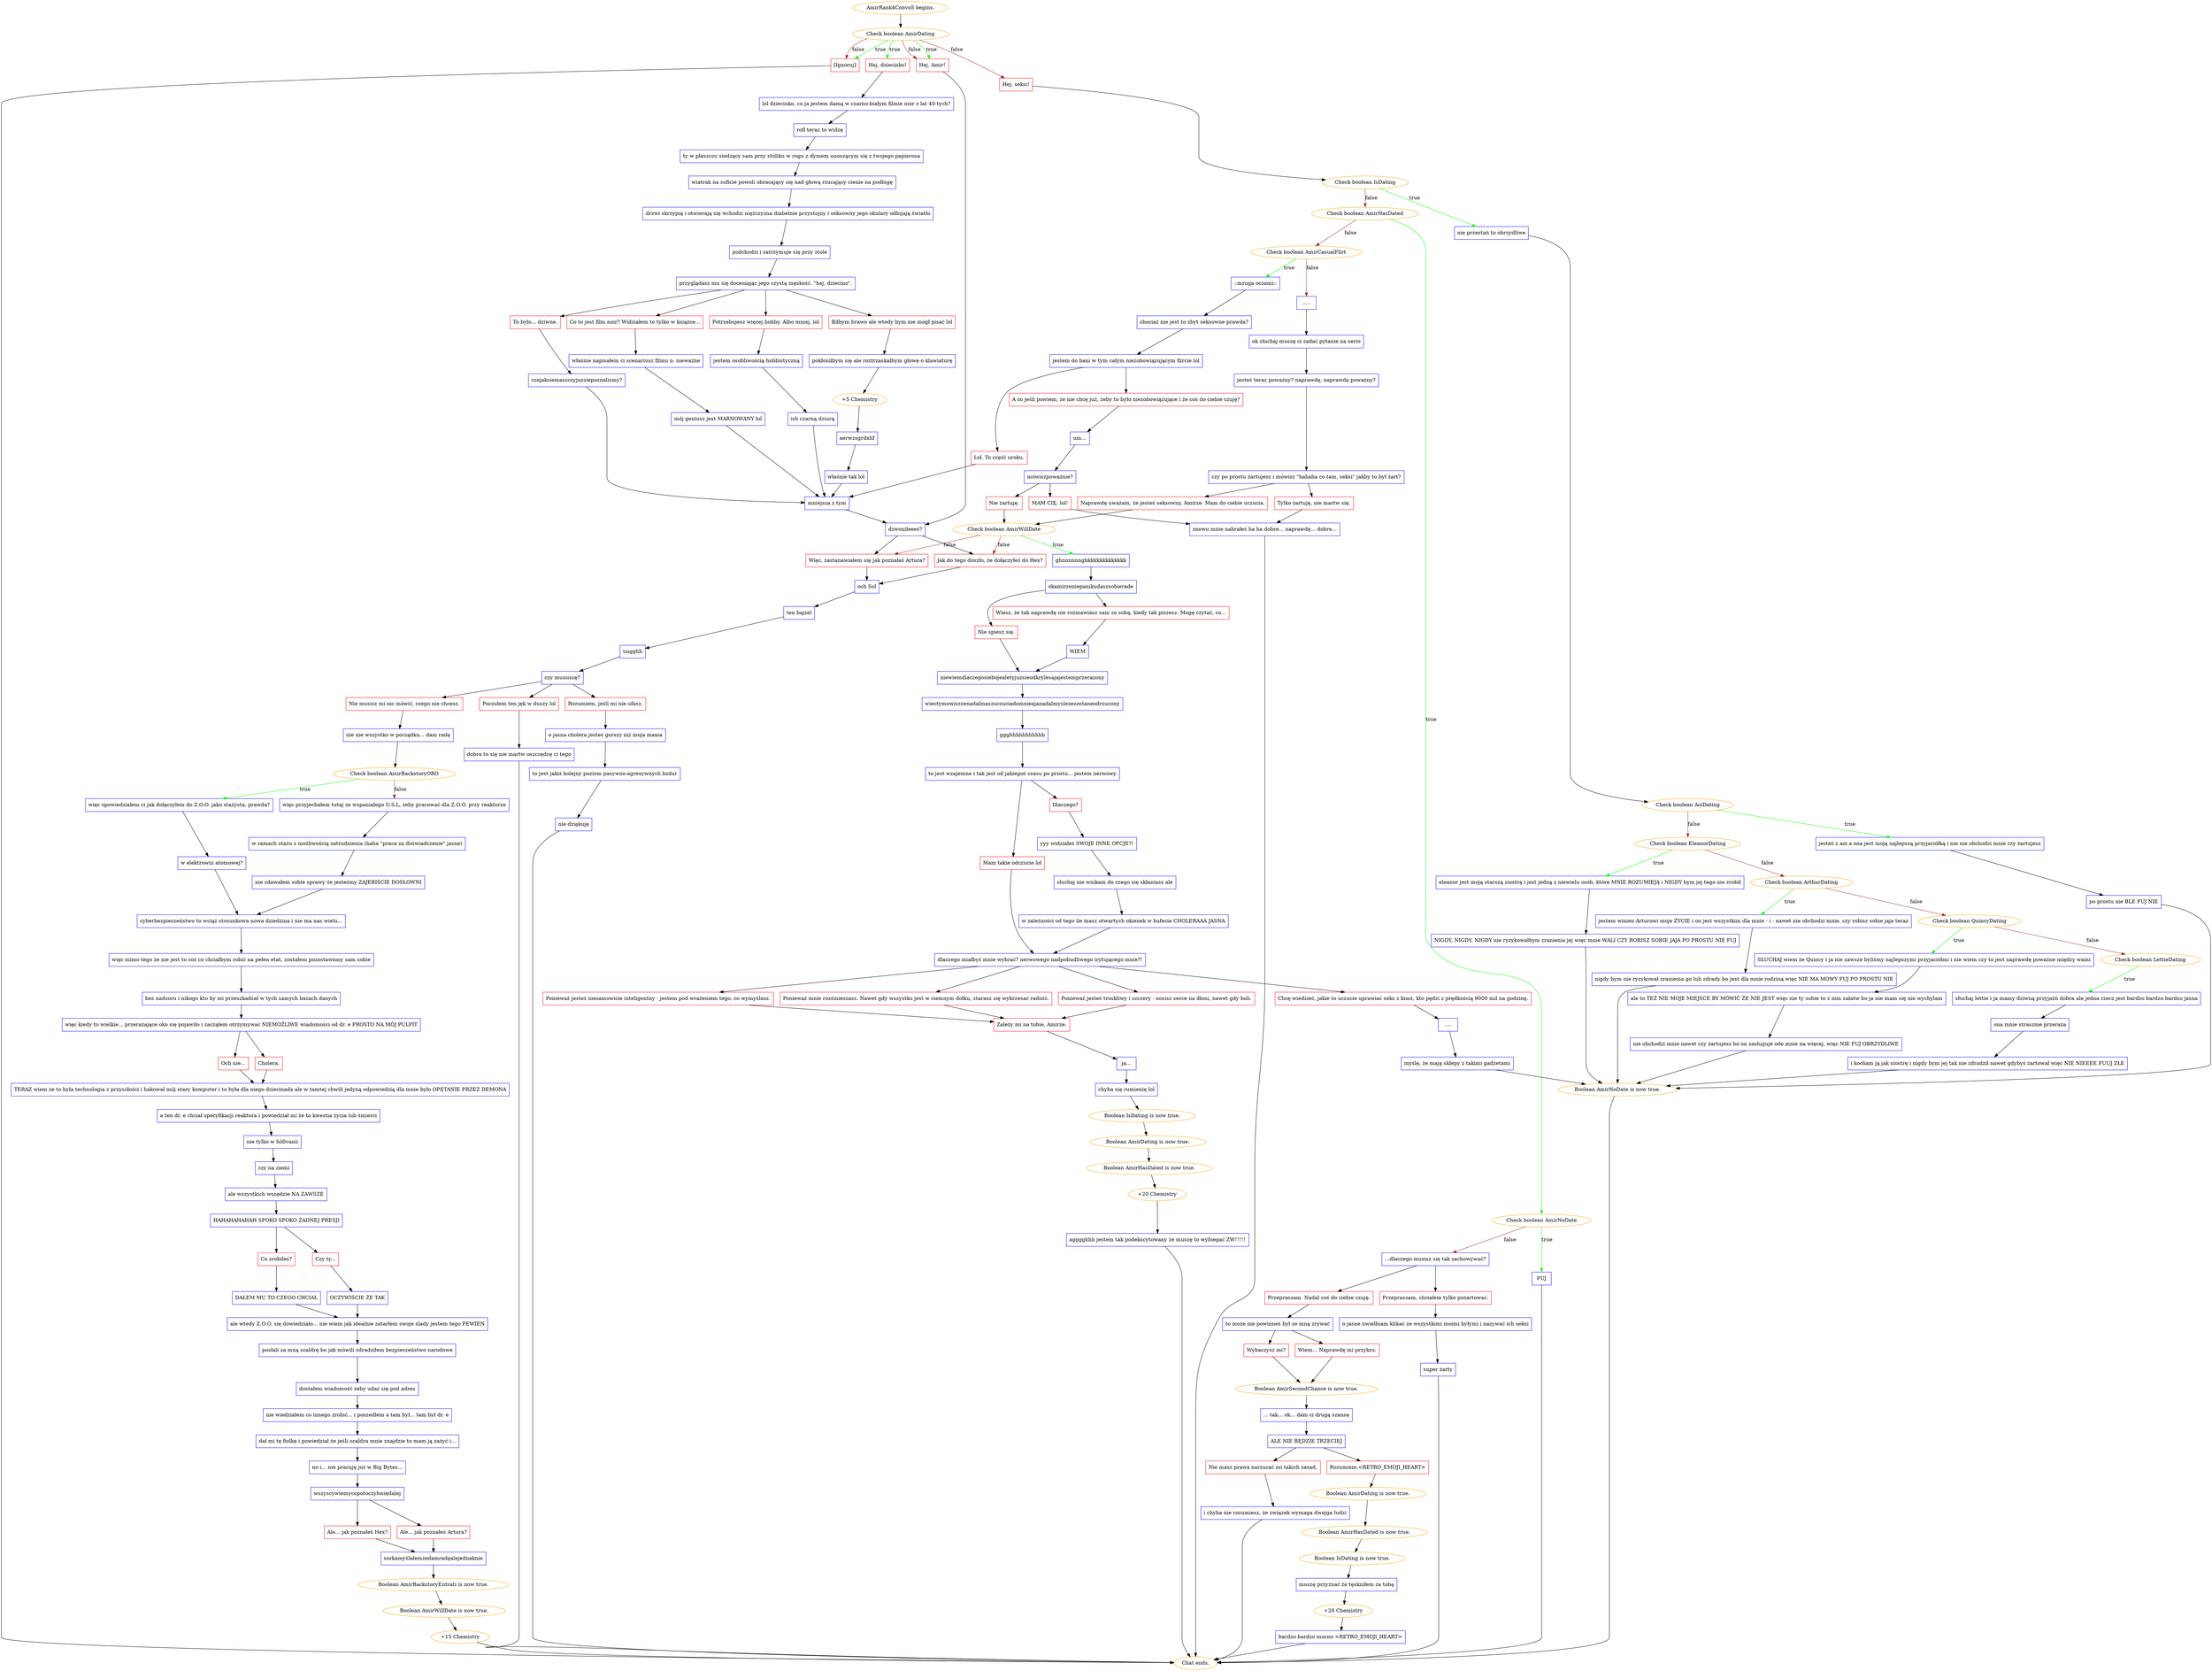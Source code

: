 digraph {
	"AmirRank4Convo5 begins." [color=orange];
		"AmirRank4Convo5 begins." -> j1041127430;
	j1041127430 [label="Check boolean AmirDating",color=orange];
		j1041127430 -> j3547117887 [label=true,color=green];
		j1041127430 -> j4061204167 [label=true,color=green];
		j1041127430 -> j55864783 [label=true,color=green];
		j1041127430 -> j1566290303 [label=false,color=brown];
		j1041127430 -> j4061204167 [label=false,color=brown];
		j1041127430 -> j55864783 [label=false,color=brown];
	j3547117887 [label="Hej, dziecinko!",shape=box,color=red];
		j3547117887 -> j990729651;
	j4061204167 [label="Hej, Amir!",shape=box,color=red];
		j4061204167 -> j4242096926;
	j55864783 [label="[Ignoruj]",shape=box,color=red];
		j55864783 -> "Chat ends.";
	j1566290303 [label="Hej, seksi!",shape=box,color=red];
		j1566290303 -> j1285885712;
	j990729651 [label="lol dziecinko, co ja jestem damą w czarno-białym filmie noir z lat 40-tych?",shape=box,color=blue];
		j990729651 -> j1283527981;
	j4242096926 [label="dzwoniłeeeś?",shape=box,color=blue];
		j4242096926 -> j353634123;
		j4242096926 -> j2967619369;
	"Chat ends." [color=orange];
	j1285885712 [label="Check boolean IsDating",color=orange];
		j1285885712 -> j970184559 [label=true,color=green];
		j1285885712 -> j1466932226 [label=false,color=brown];
	j1283527981 [label="rofl teraz to widzę",shape=box,color=blue];
		j1283527981 -> j3522098486;
	j353634123 [label="Jak do tego doszło, że dołączyłeś do Hex?",shape=box,color=red];
		j353634123 -> j3906653489;
	j2967619369 [label="Więc, zastanawiałem się jak poznałaś Artura?",shape=box,color=red];
		j2967619369 -> j3906653489;
	j970184559 [label="nie przestań to obrzydliwe",shape=box,color=blue];
		j970184559 -> j2194901993;
	j1466932226 [label="Check boolean AmirHasDated",color=orange];
		j1466932226 -> j2389968274 [label=true,color=green];
		j1466932226 -> j4212409289 [label=false,color=brown];
	j3522098486 [label="ty w płaszczu siedzący sam przy stoliku w rogu z dymem unoszącym się z twojego papierosa",shape=box,color=blue];
		j3522098486 -> j2564563337;
	j3906653489 [label="och Sol",shape=box,color=blue];
		j3906653489 -> j2062418348;
	j2194901993 [label="Check boolean AoiDating",color=orange];
		j2194901993 -> j2729469706 [label=true,color=green];
		j2194901993 -> j270986833 [label=false,color=brown];
	j2389968274 [label="Check boolean AmirNoDate",color=orange];
		j2389968274 -> j2650341898 [label=true,color=green];
		j2389968274 -> j735125030 [label=false,color=brown];
	j4212409289 [label="Check boolean AmirCasualFlirt",color=orange];
		j4212409289 -> j1594124400 [label=true,color=green];
		j4212409289 -> j3674948448 [label=false,color=brown];
	j2564563337 [label="wiatrak na suficie powoli obracający się nad głową rzucający cienie na podłogę",shape=box,color=blue];
		j2564563337 -> j3535897388;
	j2062418348 [label="ten bajzel",shape=box,color=blue];
		j2062418348 -> j4159275822;
	j2729469706 [label="jesteś z aoi a ona jest moją najlepszą przyjaciółką i nie nie obchodzi mnie czy żartujesz",shape=box,color=blue];
		j2729469706 -> j2253699299;
	j270986833 [label="Check boolean EleanorDating",color=orange];
		j270986833 -> j864662431 [label=true,color=green];
		j270986833 -> j248580380 [label=false,color=brown];
	j2650341898 [label="FUJ",shape=box,color=blue];
		j2650341898 -> "Chat ends.";
	j735125030 [label="...dlaczego musisz się tak zachowywać?",shape=box,color=blue];
		j735125030 -> j2539558644;
		j735125030 -> j2827126835;
	j1594124400 [label="::mruga oczami::",shape=box,color=blue];
		j1594124400 -> j3352993239;
	j3674948448 [label=".....",shape=box,color=blue];
		j3674948448 -> j949509927;
	j3535897388 [label="drzwi skrzypią i otwierają się wchodzi mężczyzna diabelnie przystojny i seksowny jego okulary odbijają światło",shape=box,color=blue];
		j3535897388 -> j2078775248;
	j4159275822 [label="uugghh",shape=box,color=blue];
		j4159275822 -> j1501664450;
	j2253699299 [label="po prostu nie BLE FUJ NIE",shape=box,color=blue];
		j2253699299 -> j2322051913;
	j864662431 [label="eleanor jest moją starszą siostrą i jest jedną z niewielu osób, które MNIE ROZUMIEJĄ i NIGDY bym jej tego nie zrobił",shape=box,color=blue];
		j864662431 -> j1136899703;
	j248580380 [label="Check boolean ArthurDating",color=orange];
		j248580380 -> j3432984801 [label=true,color=green];
		j248580380 -> j2042435166 [label=false,color=brown];
	j2539558644 [label="Przepraszam. Nadal coś do ciebie czuję.",shape=box,color=red];
		j2539558644 -> j669602342;
	j2827126835 [label="Przepraszam, chciałem tylko pożartować.",shape=box,color=red];
		j2827126835 -> j1177323183;
	j3352993239 [label="chociaż nie jest to zbyt seksowne prawda?",shape=box,color=blue];
		j3352993239 -> j2153653195;
	j949509927 [label="ok słuchaj muszę ci zadać pytanie na serio",shape=box,color=blue];
		j949509927 -> j1926909092;
	j2078775248 [label="podchodzi i zatrzymuje się przy stole",shape=box,color=blue];
		j2078775248 -> j3629976182;
	j1501664450 [label="czy muuuszę?",shape=box,color=blue];
		j1501664450 -> j1582422413;
		j1501664450 -> j498702732;
		j1501664450 -> j631748048;
	j2322051913 [label="Boolean AmirNoDate is now true.",color=orange];
		j2322051913 -> "Chat ends.";
	j1136899703 [label="NIGDY, NIGDY, NIGDY nie ryzykowałbym zranienia jej więc mnie WALI CZY ROBISZ SOBIE JAJA PO PROSTU NIE FUJ",shape=box,color=blue];
		j1136899703 -> j2322051913;
	j3432984801 [label="jestem winien Arturowi moje ŻYCIE i on jest wszystkim dla mnie - i - nawet nie obchodzi mnie, czy robisz sobie jaja teraz",shape=box,color=blue];
		j3432984801 -> j2793943212;
	j2042435166 [label="Check boolean QuincyDating",color=orange];
		j2042435166 -> j4094295783 [label=true,color=green];
		j2042435166 -> j1355762945 [label=false,color=brown];
	j669602342 [label="to może nie powinneś był ze mną zrywać",shape=box,color=blue];
		j669602342 -> j1828751409;
		j669602342 -> j3677687877;
	j1177323183 [label="o jasne uwielbiam klikać ze wszystkimi moimi byłymi i nazywać ich seksi",shape=box,color=blue];
		j1177323183 -> j1790888630;
	j2153653195 [label="jestem do bani w tym całym niezobowiązującym flircie lol",shape=box,color=blue];
		j2153653195 -> j2742344340;
		j2153653195 -> j498684374;
	j1926909092 [label="jesteś teraz poważny? naprawdę, naprawdę poważny?",shape=box,color=blue];
		j1926909092 -> j3755792317;
	j3629976182 [label="przyglądasz mu się doceniając jego czystą męskość. \"hej, dziecino\".",shape=box,color=blue];
		j3629976182 -> j3580030027;
		j3629976182 -> j294835032;
		j3629976182 -> j2137115651;
		j3629976182 -> j2873989533;
	j1582422413 [label="Rozumiem, jeśli mi nie ufasz.",shape=box,color=red];
		j1582422413 -> j728674664;
	j498702732 [label="Nie musisz mi nic mówić, czego nie chcesz.",shape=box,color=red];
		j498702732 -> j975104920;
	j631748048 [label="Poczułem ten jęk w duszy lol",shape=box,color=red];
		j631748048 -> j2496037916;
	j2793943212 [label="nigdy bym nie ryzykował zranienia go lub zdrady bo jest dla mnie rodziną więc NIE MA MOWY FUJ PO PROSTU NIE",shape=box,color=blue];
		j2793943212 -> j2322051913;
	j4094295783 [label="SŁUCHAJ wiem że Quincy i ja nie zawsze byliśmy najlepszymi przyjaciółmi i nie wiem czy to jest naprawdę poważne między wami",shape=box,color=blue];
		j4094295783 -> j1899215146;
	j1355762945 [label="Check boolean LettieDating",color=orange];
		j1355762945 -> j3182984578 [label=true,color=green];
	j1828751409 [label="Wiem... Naprawdę mi przykro.",shape=box,color=red];
		j1828751409 -> j3337200463;
	j3677687877 [label="Wybaczysz mi?",shape=box,color=red];
		j3677687877 -> j3337200463;
	j1790888630 [label="super żarty",shape=box,color=blue];
		j1790888630 -> "Chat ends.";
	j2742344340 [label="Lol. To część uroku.",shape=box,color=red];
		j2742344340 -> j2330747449;
	j498684374 [label="A co jeśli powiem, że nie chcę już, żeby to było niezobowiązujące i że coś do ciebie czuję?",shape=box,color=red];
		j498684374 -> j1709947636;
	j3755792317 [label="czy po prostu żartujesz i mówisz \"hahaha co tam, seksi\" jakby to był żart?",shape=box,color=blue];
		j3755792317 -> j967652599;
		j3755792317 -> j3271702157;
	j3580030027 [label="Co to jest film noir? Widziałem to tylko w książce...",shape=box,color=red];
		j3580030027 -> j4028666332;
	j294835032 [label="Potrzebujesz więcej hobby. Albo mniej. lol",shape=box,color=red];
		j294835032 -> j314507099;
	j2137115651 [label="Biłbym brawo ale wtedy bym nie mógł pisać lol",shape=box,color=red];
		j2137115651 -> j3099438898;
	j2873989533 [label="To było... dziwne.",shape=box,color=red];
		j2873989533 -> j2141356228;
	j728674664 [label="o jasna cholera jesteś gorszy niż moja mama",shape=box,color=blue];
		j728674664 -> j1434083856;
	j975104920 [label="nie nie wszystko w porządku... dam radę",shape=box,color=blue];
		j975104920 -> j3897178294;
	j2496037916 [label="dobra to się nie martw oszczędzę ci tego",shape=box,color=blue];
		j2496037916 -> "Chat ends.";
	j1899215146 [label="ale to TEŻ NIE MOJE MIEJSCE BY MÓWIĆ ŻE NIE JEST więc nie ty sobie to z nim załatw bo ja nie mam się nie wychylam",shape=box,color=blue];
		j1899215146 -> j1483735284;
	j3182984578 [label="słuchaj lettie i ja mamy dziwną przyjaźń dobra ale jedna rzecz jest bardzo bardzo bardzo jasna",shape=box,color=blue];
		j3182984578 -> j1732781181;
	j3337200463 [label="Boolean AmirSecondChance is now true.",color=orange];
		j3337200463 -> j3986848988;
	j2330747449 [label="mniejsza z tym",shape=box,color=blue];
		j2330747449 -> j4242096926;
	j1709947636 [label="um...",shape=box,color=blue];
		j1709947636 -> j3867824557;
	j967652599 [label="Naprawdę uważam, że jesteś seksowny, Amirze. Mam do ciebie uczucia.",shape=box,color=red];
		j967652599 -> j1750762052;
	j3271702157 [label="Tylko żartuję, nie martw się.",shape=box,color=red];
		j3271702157 -> j2948205635;
	j4028666332 [label="właśnie napisałem ci scenariusz filmu n- nieważne",shape=box,color=blue];
		j4028666332 -> j3149779486;
	j314507099 [label="jestem osobliwością hobbistyczną",shape=box,color=blue];
		j314507099 -> j2770668425;
	j3099438898 [label="pokłoniłbym się ale roztrzaskałbym głowę o klawiaturę",shape=box,color=blue];
		j3099438898 -> j403590717;
	j2141356228 [label="czejaksiemaszczyjuzsiepoznalismy?",shape=box,color=blue];
		j2141356228 -> j2330747449;
	j1434083856 [label="to jest jakiś kolejny poziom pasywno-agresywnych bzdur",shape=box,color=blue];
		j1434083856 -> j655945303;
	j3897178294 [label="Check boolean AmirBackstoryORO",color=orange];
		j3897178294 -> j2265636029 [label=true,color=green];
		j3897178294 -> j4275012639 [label=false,color=brown];
	j1483735284 [label="nie obchodzi mnie nawet czy żartujesz bo on zasługuje ode mnie na więcej, więc NIE FUJ OBRZYDLIWE",shape=box,color=blue];
		j1483735284 -> j2322051913;
	j1732781181 [label="ona mnie strasznie przeraża",shape=box,color=blue];
		j1732781181 -> j1665777250;
	j3986848988 [label="... tak... ok... dam ci drugą szansę",shape=box,color=blue];
		j3986848988 -> j1524914448;
	j3867824557 [label="mówiszpoważnie?",shape=box,color=blue];
		j3867824557 -> j2433014298;
		j3867824557 -> j713910818;
	j1750762052 [label="Check boolean AmirWillDate",color=orange];
		j1750762052 -> j1749422106 [label=true,color=green];
		j1750762052 -> j353634123 [label=false,color=brown];
		j1750762052 -> j2967619369 [label=false,color=brown];
	j2948205635 [label="znowu mnie nabrałeś ha ha dobre... naprawdę... dobre...",shape=box,color=blue];
		j2948205635 -> "Chat ends.";
	j3149779486 [label="mój geniusz jest MARNOWANY lol",shape=box,color=blue];
		j3149779486 -> j2330747449;
	j2770668425 [label="ich czarną dziurą",shape=box,color=blue];
		j2770668425 -> j2330747449;
	j403590717 [label="+5 Chemistry",color=orange];
		j403590717 -> j927058151;
	j655945303 [label="nie dziękuję",shape=box,color=blue];
		j655945303 -> "Chat ends.";
	j2265636029 [label="więc opowiedziałem ci jak dołączyłem do Z.O.O. jako stażysta, prawda?",shape=box,color=blue];
		j2265636029 -> j3194466147;
	j4275012639 [label="więc przyjechałem tutaj ze wspaniałego U.S.L, żeby pracować dla Z.O.O. przy reaktorze",shape=box,color=blue];
		j4275012639 -> j910428444;
	j1665777250 [label="i kocham ją jak siostrę i nigdy bym jej tak nie zdradził nawet gdybyś żartował więc NIE NIEEEE FUUJ ZŁE",shape=box,color=blue];
		j1665777250 -> j2322051913;
	j1524914448 [label="ALE NIE BĘDZIE TRZECIEJ",shape=box,color=blue];
		j1524914448 -> j2654306689;
		j1524914448 -> j3279185358;
	j2433014298 [label="Nie żartuję.",shape=box,color=red];
		j2433014298 -> j1750762052;
	j713910818 [label="MAM CIĘ. lol!",shape=box,color=red];
		j713910818 -> j2948205635;
	j1749422106 [label="ghnnnnnnghkkkkkkkkkkkkk",shape=box,color=blue];
		j1749422106 -> j2754298275;
	j927058151 [label="aerwzsgrdxhf",shape=box,color=blue];
		j927058151 -> j2870870253;
	j3194466147 [label="w elektrowni atomowej?",shape=box,color=blue];
		j3194466147 -> j4064211535;
	j910428444 [label="w ramach stażu z możliwością zatrudnienia (haha \"praca za doświadczenie\" jasne)",shape=box,color=blue];
		j910428444 -> j3400508212;
	j2654306689 [label="Rozumiem.<RETRO_EMOJI_HEART>",shape=box,color=red];
		j2654306689 -> j1556826034;
	j3279185358 [label="Nie masz prawa narzucać mi takich zasad.",shape=box,color=red];
		j3279185358 -> j1564127660;
	j2754298275 [label="okamirzeniepanikudaszsobierade",shape=box,color=blue];
		j2754298275 -> j704366357;
		j2754298275 -> j2340166915;
	j2870870253 [label="właśnie tak lol",shape=box,color=blue];
		j2870870253 -> j2330747449;
	j4064211535 [label="cyberbezpieczeństwo to wciąż stosunkowa nowa dziedzina i nie ma nas wielu...",shape=box,color=blue];
		j4064211535 -> j3932796847;
	j3400508212 [label="nie zdawałem sobie sprawy że jesteśmy ZAJEBIŚCIE DOSŁOWNI",shape=box,color=blue];
		j3400508212 -> j4064211535;
	j1556826034 [label="Boolean AmirDating is now true.",color=orange];
		j1556826034 -> j3091256717;
	j1564127660 [label="i chyba nie rozumiesz, że związek wymaga dwojga ludzi",shape=box,color=blue];
		j1564127660 -> "Chat ends.";
	j704366357 [label="Nie spiesz się.",shape=box,color=red];
		j704366357 -> j3425575946;
	j2340166915 [label="Wiesz, że tak naprawdę nie rozmawiasz sam ze sobą, kiedy tak piszesz. Mogę czytać, co...",shape=box,color=red];
		j2340166915 -> j1786216998;
	j3932796847 [label="więc mimo tego że nie jest to coś co chciałbym robić na pełen etat, zostałem pozostawiony sam sobie",shape=box,color=blue];
		j3932796847 -> j51850805;
	j3091256717 [label="Boolean AmirHasDated is now true.",color=orange];
		j3091256717 -> j1349366106;
	j3425575946 [label="niewiemdlaczegosiebojealetyjuzsieodkrylesajajestemprzerazony",shape=box,color=blue];
		j3425575946 -> j3426442800;
	j1786216998 [label="WIEM",shape=box,color=blue];
		j1786216998 -> j3425575946;
	j51850805 [label="bez nadzoru i nikogo kto by mi przeszkadzał w tych samych bazach danych",shape=box,color=blue];
		j51850805 -> j537339853;
	j1349366106 [label="Boolean IsDating is now true.",color=orange];
		j1349366106 -> j179859710;
	j3426442800 [label="wiectymowiszzenadalmaszuczuciadomnieajanadalmyslezezostaneodrzucony",shape=box,color=blue];
		j3426442800 -> j2407513838;
	j537339853 [label="więc kiedy to wielkie... przerażające oko się pojawiło i zacząłem otrzymywać NIEMOŻLIWE wiadomości od dr. e PROSTO NA MÓJ PULPIT",shape=box,color=blue];
		j537339853 -> j1060089719;
		j537339853 -> j990552690;
	j179859710 [label="muszę przyznać że tęskniłem za tobą",shape=box,color=blue];
		j179859710 -> j1641026044;
	j2407513838 [label="ggghhhhhhhhhhh",shape=box,color=blue];
		j2407513838 -> j289296352;
	j1060089719 [label="Och nie...",shape=box,color=red];
		j1060089719 -> j3016339458;
	j990552690 [label="Cholera.",shape=box,color=red];
		j990552690 -> j3016339458;
	j1641026044 [label="+20 Chemistry",color=orange];
		j1641026044 -> j2301694493;
	j289296352 [label="to jest wzajemne i tak jest od jakiegoś czasu po prostu... jestem nerwowy",shape=box,color=blue];
		j289296352 -> j4242182254;
		j289296352 -> j1494144254;
	j3016339458 [label="TERAZ wiem że to była technologia z przyszłości i hakował mój stary komputer i to była dla niego dziecinada ale w tamtej chwili jedyną odpowiedzią dla mnie było OPĘTANIE PRZEZ DEMONA",shape=box,color=blue];
		j3016339458 -> j1365897217;
	j2301694493 [label="bardzo bardzo mocno <RETRO_EMOJI_HEART>",shape=box,color=blue];
		j2301694493 -> "Chat ends.";
	j4242182254 [label="Mam takie odczucie lol",shape=box,color=red];
		j4242182254 -> j313067391;
	j1494144254 [label="Dlaczego?",shape=box,color=red];
		j1494144254 -> j3541421898;
	j1365897217 [label="a ten dr. e chciał specyfikacji reaktora i powiedział mi że to kwestia życia lub śmierci",shape=box,color=blue];
		j1365897217 -> j4183497437;
	j313067391 [label="dlaczego miałbyś mnie wybrać? nerwowego nadpobudliwego irytującego mnie?!",shape=box,color=blue];
		j313067391 -> j1112335902;
		j313067391 -> j3490741480;
		j313067391 -> j4096654923;
		j313067391 -> j2865464283;
	j3541421898 [label="yyy widziałeś SWOJE INNE OPCJE?!",shape=box,color=blue];
		j3541421898 -> j2943900593;
	j4183497437 [label="nie tylko w höllvanii",shape=box,color=blue];
		j4183497437 -> j1641375526;
	j1112335902 [label="Ponieważ jesteś niesamowicie inteligentny - jestem pod wrażeniem tego, co wymyślasz.",shape=box,color=red];
		j1112335902 -> j1951244316;
	j3490741480 [label="Ponieważ jesteś troskliwy i szczery - nosisz serce na dłoni, nawet gdy boli.",shape=box,color=red];
		j3490741480 -> j1951244316;
	j4096654923 [label="Ponieważ mnie rozśmieszasz. Nawet gdy wszystko jest w ciemnym dołku, starasz się wykrzesać radość.",shape=box,color=red];
		j4096654923 -> j1951244316;
	j2865464283 [label="Chcę wiedzieć, jakie to uczucie uprawiać seks z kimś, kto pędzi z prędkością 9000 mil na godzinę.",shape=box,color=red];
		j2865464283 -> j1170284643;
	j2943900593 [label="słuchaj nie wnikam do czego się skłaniasz ale",shape=box,color=blue];
		j2943900593 -> j148108525;
	j1641375526 [label="czy na ziemi",shape=box,color=blue];
		j1641375526 -> j3829416000;
	j1951244316 [label="Zależy mi na tobie, Amirze.",shape=box,color=red];
		j1951244316 -> j2374903632;
	j1170284643 [label="....",shape=box,color=blue];
		j1170284643 -> j948884591;
	j148108525 [label="w zależności od tego ile masz otwartych okienek w bufecie CHOLERAAA JASNA",shape=box,color=blue];
		j148108525 -> j313067391;
	j3829416000 [label="ale wszystkich wszędzie NA ZAWSZE",shape=box,color=blue];
		j3829416000 -> j1428059119;
	j2374903632 [label="ja...",shape=box,color=blue];
		j2374903632 -> j2643446554;
	j948884591 [label="myślę, że mają sklepy z takimi gadżetami",shape=box,color=blue];
		j948884591 -> j2322051913;
	j1428059119 [label="HAHAHAHAHAH SPOKO SPOKO ŻADNEJ PRESJI",shape=box,color=blue];
		j1428059119 -> j1251070972;
		j1428059119 -> j3892218919;
	j2643446554 [label="chyba się rumienię lol",shape=box,color=blue];
		j2643446554 -> j2051945048;
	j1251070972 [label="Co zrobiłeś?",shape=box,color=red];
		j1251070972 -> j653960808;
	j3892218919 [label="Czy ty...",shape=box,color=red];
		j3892218919 -> j2683834701;
	j2051945048 [label="Boolean IsDating is now true.",color=orange];
		j2051945048 -> j764550317;
	j653960808 [label="DAŁEM MU TO CZEGO CHCIAŁ",shape=box,color=blue];
		j653960808 -> j3780229506;
	j2683834701 [label="OCZYWIŚCIE ŻE TAK",shape=box,color=blue];
		j2683834701 -> j3780229506;
	j764550317 [label="Boolean AmirDating is now true.",color=orange];
		j764550317 -> j2174751820;
	j3780229506 [label="ale wtedy Z.O.O. się dowiedziało... nie wiem jak idealnie zatarłem swoje ślady jestem tego PEWIEN",shape=box,color=blue];
		j3780229506 -> j3774470949;
	j2174751820 [label="Boolean AmirHasDated is now true.",color=orange];
		j2174751820 -> j2179995665;
	j3774470949 [label="posłali za mną scaldrę bo jak mówili zdradziłem bezpieczeństwo narodowe",shape=box,color=blue];
		j3774470949 -> j1219143537;
	j2179995665 [label="+20 Chemistry",color=orange];
		j2179995665 -> j100086494;
	j1219143537 [label="dostałem wiadomość żeby udać się pod adres",shape=box,color=blue];
		j1219143537 -> j4233443336;
	j100086494 [label="agggghhh jestem tak podekscytowany że muszę to wybiegać ZW!!!!!",shape=box,color=blue];
		j100086494 -> "Chat ends.";
	j4233443336 [label="nie wiedziałem co innego zrobić... i poszedłem a tam był... tam był dr. e",shape=box,color=blue];
		j4233443336 -> j2902202271;
	j2902202271 [label="dał mi tę fiolkę i powiedział że jeśli scaldra mnie znajdzie to mam ją zażyć i...",shape=box,color=blue];
		j2902202271 -> j47293945;
	j47293945 [label="no i... nie pracuję już w Big Bytes...",shape=box,color=blue];
		j47293945 -> j3270854081;
	j3270854081 [label="wszyscywiemycopotoczyłosiędalej",shape=box,color=blue];
		j3270854081 -> j906881120;
		j3270854081 -> j2640106574;
	j906881120 [label="Ale... jak poznałeś Hex?",shape=box,color=red];
		j906881120 -> j3182867424;
	j2640106574 [label="Ale... jak poznałeś Artura?",shape=box,color=red];
		j2640106574 -> j3182867424;
	j3182867424 [label="sorkamyślałemżedamradęalejednaknie",shape=box,color=blue];
		j3182867424 -> j3037851875;
	j3037851875 [label="Boolean AmirBackstoryEntrati is now true.",color=orange];
		j3037851875 -> j3754834029;
	j3754834029 [label="Boolean AmirWillDate is now true.",color=orange];
		j3754834029 -> j4072819434;
	j4072819434 [label="+15 Chemistry",color=orange];
		j4072819434 -> "Chat ends.";
}